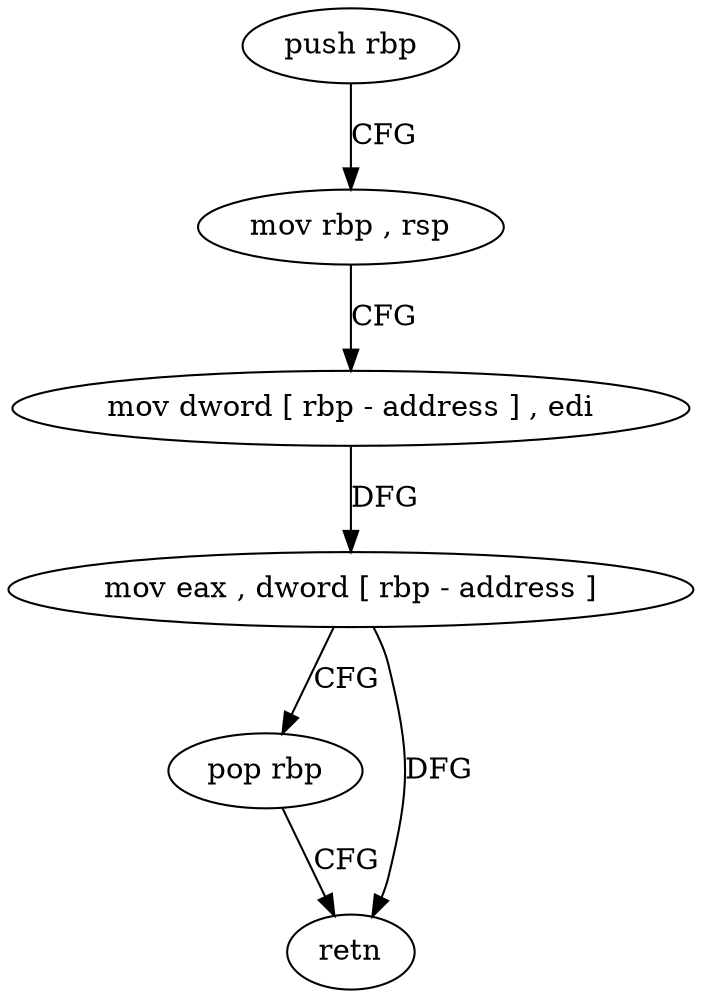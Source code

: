 digraph "func" {
"4277616" [label = "push rbp" ]
"4277617" [label = "mov rbp , rsp" ]
"4277620" [label = "mov dword [ rbp - address ] , edi" ]
"4277623" [label = "mov eax , dword [ rbp - address ]" ]
"4277626" [label = "pop rbp" ]
"4277627" [label = "retn" ]
"4277616" -> "4277617" [ label = "CFG" ]
"4277617" -> "4277620" [ label = "CFG" ]
"4277620" -> "4277623" [ label = "DFG" ]
"4277623" -> "4277626" [ label = "CFG" ]
"4277623" -> "4277627" [ label = "DFG" ]
"4277626" -> "4277627" [ label = "CFG" ]
}

